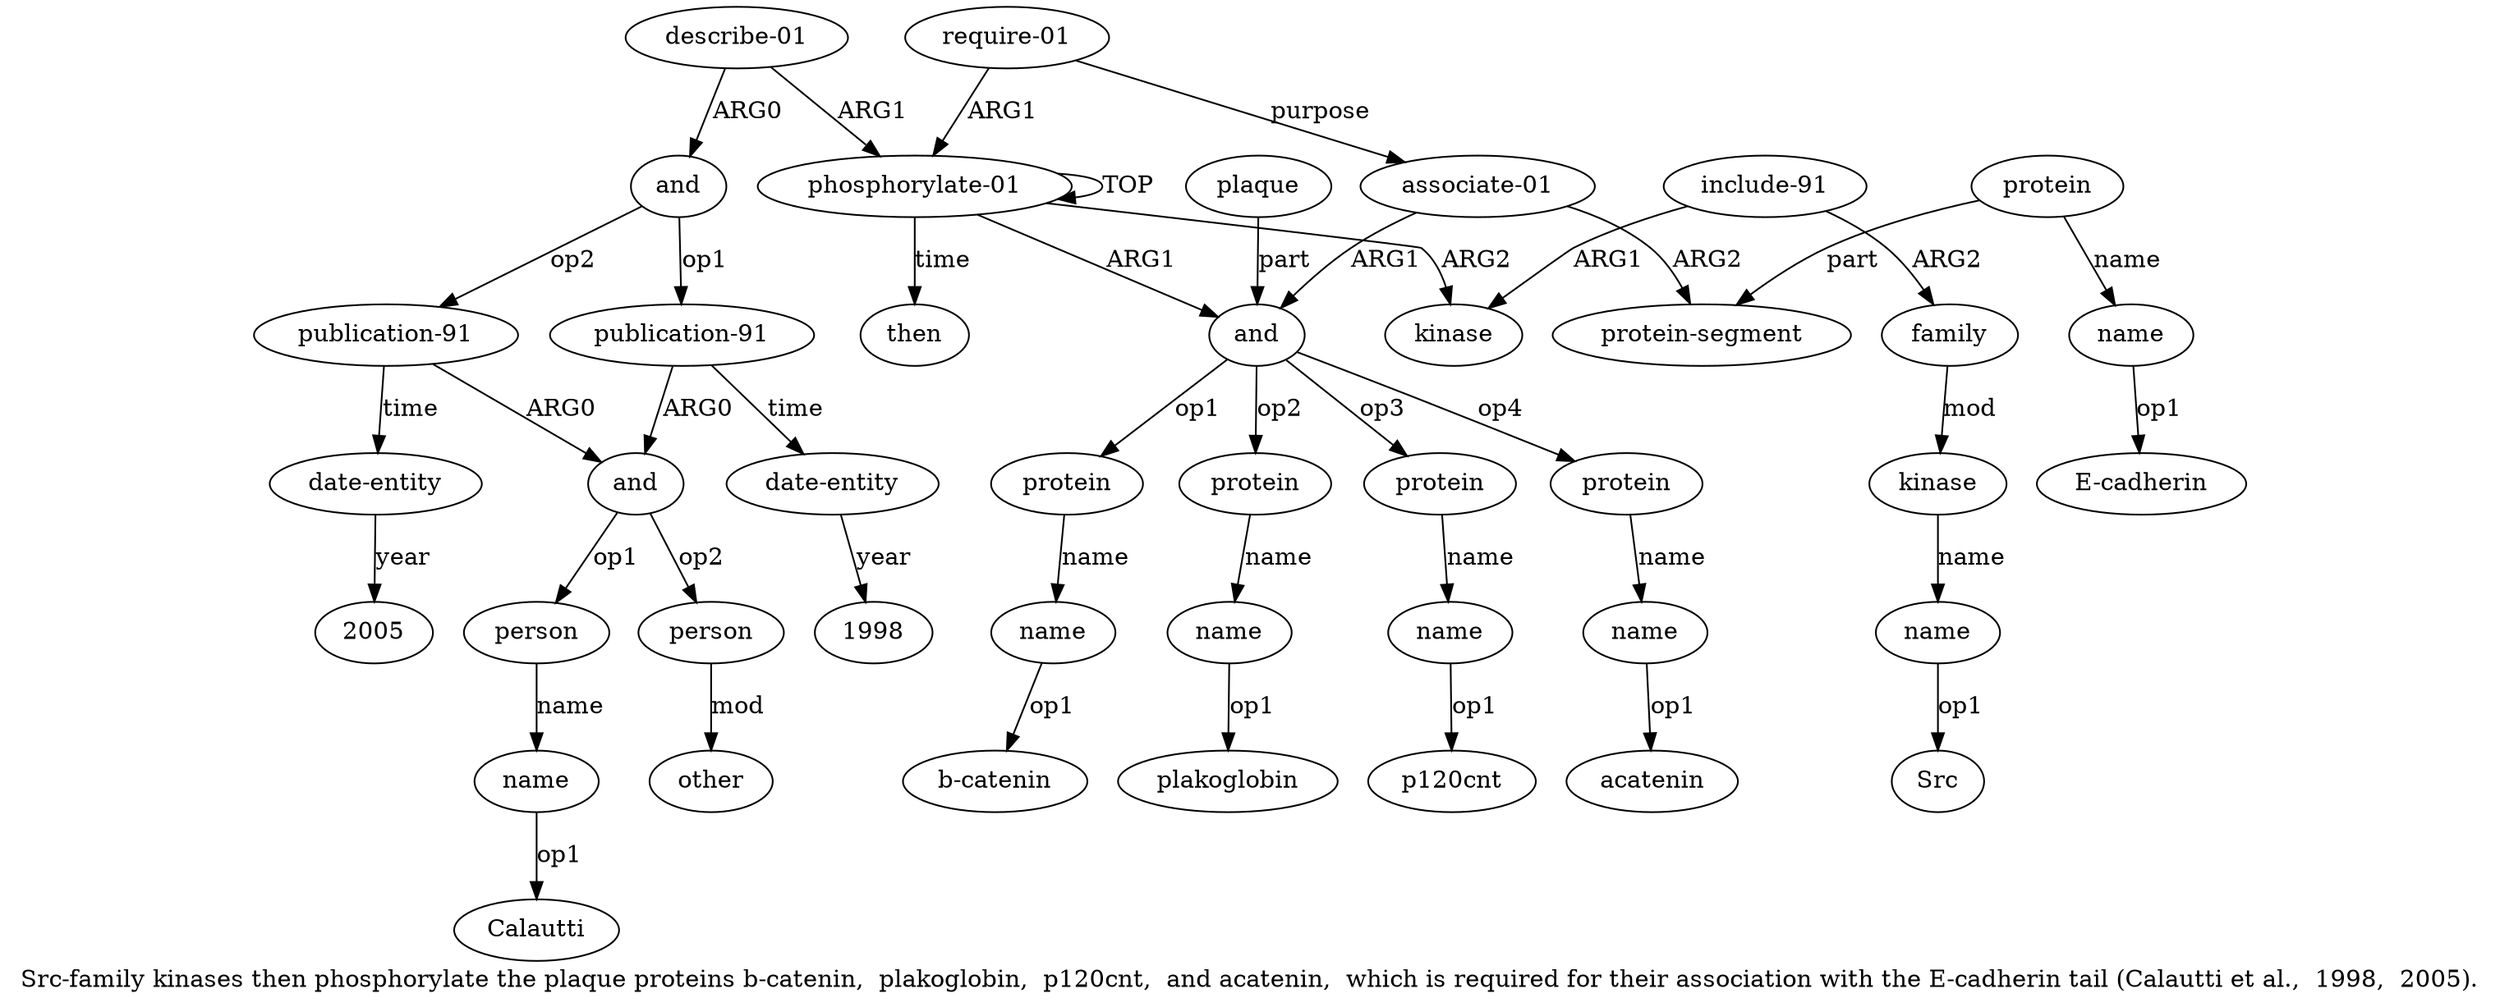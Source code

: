 digraph  {
	graph [label="Src-family kinases then phosphorylate the plaque proteins b-catenin,  plakoglobin,  p120cnt,  and acatenin,  which is required for \
their association with the E-cadherin tail (Calautti et al.,  1998,  2005)."];
	node [label="\N"];
	a20	 [color=black,
		gold_ind=20,
		gold_label=and,
		label=and,
		test_ind=20,
		test_label=and];
	a21	 [color=black,
		gold_ind=21,
		gold_label=person,
		label=person,
		test_ind=21,
		test_label=person];
	a20 -> a21 [key=0,
	color=black,
	gold_label=op1,
	label=op1,
	test_label=op1];
a23 [color=black,
	gold_ind=23,
	gold_label=person,
	label=person,
	test_ind=23,
	test_label=person];
a20 -> a23 [key=0,
color=black,
gold_label=op2,
label=op2,
test_label=op2];
a22 [color=black,
gold_ind=22,
gold_label=name,
label=name,
test_ind=22,
test_label=name];
a21 -> a22 [key=0,
color=black,
gold_label=name,
label=name,
test_label=name];
"a22 Calautti" [color=black,
gold_ind=-1,
gold_label=Calautti,
label=Calautti,
test_ind=-1,
test_label=Calautti];
a22 -> "a22 Calautti" [key=0,
color=black,
gold_label=op1,
label=op1,
test_label=op1];
a24 [color=black,
gold_ind=24,
gold_label=other,
label=other,
test_ind=24,
test_label=other];
a23 -> a24 [key=0,
color=black,
gold_label=mod,
label=mod,
test_label=mod];
a25 [color=black,
gold_ind=25,
gold_label="date-entity",
label="date-entity",
test_ind=25,
test_label="date-entity"];
"a25 1998" [color=black,
gold_ind=-1,
gold_label=1998,
label=1998,
test_ind=-1,
test_label=1998];
a25 -> "a25 1998" [key=0,
color=black,
gold_label=year,
label=year,
test_label=year];
a26 [color=black,
gold_ind=26,
gold_label="publication-91",
label="publication-91",
test_ind=26,
test_label="publication-91"];
a26 -> a20 [key=0,
color=black,
gold_label=ARG0,
label=ARG0,
test_label=ARG0];
a27 [color=black,
gold_ind=27,
gold_label="date-entity",
label="date-entity",
test_ind=27,
test_label="date-entity"];
a26 -> a27 [key=0,
color=black,
gold_label=time,
label=time,
test_label=time];
"a27 2005" [color=black,
gold_ind=-1,
gold_label=2005,
label=2005,
test_ind=-1,
test_label=2005];
a27 -> "a27 2005" [key=0,
color=black,
gold_label=year,
label=year,
test_label=year];
a28 [color=black,
gold_ind=28,
gold_label="require-01",
label="require-01",
test_ind=28,
test_label="require-01"];
a29 [color=black,
gold_ind=29,
gold_label="associate-01",
label="associate-01",
test_ind=29,
test_label="associate-01"];
a28 -> a29 [key=0,
color=black,
gold_label=purpose,
label=purpose,
test_label=purpose];
a0 [color=black,
gold_ind=0,
gold_label="phosphorylate-01",
label="phosphorylate-01",
test_ind=0,
test_label="phosphorylate-01"];
a28 -> a0 [key=0,
color=black,
gold_label=ARG1,
label=ARG1,
test_label=ARG1];
a30 [color=black,
gold_ind=30,
gold_label="protein-segment",
label="protein-segment",
test_ind=30,
test_label="protein-segment"];
a29 -> a30 [key=0,
color=black,
gold_label=ARG2,
label=ARG2,
test_label=ARG2];
a1 [color=black,
gold_ind=1,
gold_label=and,
label=and,
test_ind=1,
test_label=and];
a29 -> a1 [key=0,
color=black,
gold_label=ARG1,
label=ARG1,
test_label=ARG1];
a31 [color=black,
gold_ind=31,
gold_label=protein,
label=protein,
test_ind=31,
test_label=protein];
a31 -> a30 [key=0,
color=black,
gold_label=part,
label=part,
test_label=part];
a32 [color=black,
gold_ind=32,
gold_label=name,
label=name,
test_ind=32,
test_label=name];
a31 -> a32 [key=0,
color=black,
gold_label=name,
label=name,
test_label=name];
"a7 p120cnt" [color=black,
gold_ind=-1,
gold_label=p120cnt,
label=p120cnt,
test_ind=-1,
test_label=p120cnt];
"a32 E-cadherin" [color=black,
gold_ind=-1,
gold_label="E-cadherin",
label="E-cadherin",
test_ind=-1,
test_label="E-cadherin"];
"a15 Src" [color=black,
gold_ind=-1,
gold_label=Src,
label=Src,
test_ind=-1,
test_label=Src];
a32 -> "a32 E-cadherin" [key=0,
color=black,
gold_label=op1,
label=op1,
test_label=op1];
a15 [color=black,
gold_ind=15,
gold_label=name,
label=name,
test_ind=15,
test_label=name];
a15 -> "a15 Src" [key=0,
color=black,
gold_label=op1,
label=op1,
test_label=op1];
a14 [color=black,
gold_ind=14,
gold_label=kinase,
label=kinase,
test_ind=14,
test_label=kinase];
a14 -> a15 [key=0,
color=black,
gold_label=name,
label=name,
test_label=name];
a17 [color=black,
gold_ind=17,
gold_label="describe-01",
label="describe-01",
test_ind=17,
test_label="describe-01"];
a18 [color=black,
gold_ind=18,
gold_label=and,
label=and,
test_ind=18,
test_label=and];
a17 -> a18 [key=0,
color=black,
gold_label=ARG0,
label=ARG0,
test_label=ARG0];
a17 -> a0 [key=0,
color=black,
gold_label=ARG1,
label=ARG1,
test_label=ARG1];
a16 [color=black,
gold_ind=16,
gold_label=then,
label=then,
test_ind=16,
test_label=then];
a11 [color=black,
gold_ind=11,
gold_label=kinase,
label=kinase,
test_ind=11,
test_label=kinase];
a10 [color=black,
gold_ind=10,
gold_label=plaque,
label=plaque,
test_ind=10,
test_label=plaque];
a10 -> a1 [key=0,
color=black,
gold_label=part,
label=part,
test_label=part];
a13 [color=black,
gold_ind=13,
gold_label=family,
label=family,
test_ind=13,
test_label=family];
a13 -> a14 [key=0,
color=black,
gold_label=mod,
label=mod,
test_label=mod];
a12 [color=black,
gold_ind=12,
gold_label="include-91",
label="include-91",
test_ind=12,
test_label="include-91"];
a12 -> a11 [key=0,
color=black,
gold_label=ARG1,
label=ARG1,
test_label=ARG1];
a12 -> a13 [key=0,
color=black,
gold_label=ARG2,
label=ARG2,
test_label=ARG2];
a19 [color=black,
gold_ind=19,
gold_label="publication-91",
label="publication-91",
test_ind=19,
test_label="publication-91"];
a19 -> a20 [key=0,
color=black,
gold_label=ARG0,
label=ARG0,
test_label=ARG0];
a19 -> a25 [key=0,
color=black,
gold_label=time,
label=time,
test_label=time];
a18 -> a26 [key=0,
color=black,
gold_label=op2,
label=op2,
test_label=op2];
a18 -> a19 [key=0,
color=black,
gold_label=op1,
label=op1,
test_label=op1];
a2 [color=black,
gold_ind=2,
gold_label=protein,
label=protein,
test_ind=2,
test_label=protein];
a1 -> a2 [key=0,
color=black,
gold_label=op1,
label=op1,
test_label=op1];
a4 [color=black,
gold_ind=4,
gold_label=protein,
label=protein,
test_ind=4,
test_label=protein];
a1 -> a4 [key=0,
color=black,
gold_label=op2,
label=op2,
test_label=op2];
a6 [color=black,
gold_ind=6,
gold_label=protein,
label=protein,
test_ind=6,
test_label=protein];
a1 -> a6 [key=0,
color=black,
gold_label=op3,
label=op3,
test_label=op3];
a8 [color=black,
gold_ind=8,
gold_label=protein,
label=protein,
test_ind=8,
test_label=protein];
a1 -> a8 [key=0,
color=black,
gold_label=op4,
label=op4,
test_label=op4];
a0 -> a16 [key=0,
color=black,
gold_label=time,
label=time,
test_label=time];
a0 -> a11 [key=0,
color=black,
gold_label=ARG2,
label=ARG2,
test_label=ARG2];
a0 -> a1 [key=0,
color=black,
gold_label=ARG1,
label=ARG1,
test_label=ARG1];
a0 -> a0 [key=0,
color=black,
gold_label=TOP,
label=TOP,
test_label=TOP];
a3 [color=black,
gold_ind=3,
gold_label=name,
label=name,
test_ind=3,
test_label=name];
"a3 b-catenin" [color=black,
gold_ind=-1,
gold_label="b-catenin",
label="b-catenin",
test_ind=-1,
test_label="b-catenin"];
a3 -> "a3 b-catenin" [key=0,
color=black,
gold_label=op1,
label=op1,
test_label=op1];
a2 -> a3 [key=0,
color=black,
gold_label=name,
label=name,
test_label=name];
a5 [color=black,
gold_ind=5,
gold_label=name,
label=name,
test_ind=5,
test_label=name];
"a5 plakoglobin" [color=black,
gold_ind=-1,
gold_label=plakoglobin,
label=plakoglobin,
test_ind=-1,
test_label=plakoglobin];
a5 -> "a5 plakoglobin" [key=0,
color=black,
gold_label=op1,
label=op1,
test_label=op1];
a4 -> a5 [key=0,
color=black,
gold_label=name,
label=name,
test_label=name];
a7 [color=black,
gold_ind=7,
gold_label=name,
label=name,
test_ind=7,
test_label=name];
a7 -> "a7 p120cnt" [key=0,
color=black,
gold_label=op1,
label=op1,
test_label=op1];
a6 -> a7 [key=0,
color=black,
gold_label=name,
label=name,
test_label=name];
a9 [color=black,
gold_ind=9,
gold_label=name,
label=name,
test_ind=9,
test_label=name];
"a9 acatenin" [color=black,
gold_ind=-1,
gold_label=acatenin,
label=acatenin,
test_ind=-1,
test_label=acatenin];
a9 -> "a9 acatenin" [key=0,
color=black,
gold_label=op1,
label=op1,
test_label=op1];
a8 -> a9 [key=0,
color=black,
gold_label=name,
label=name,
test_label=name];
}

